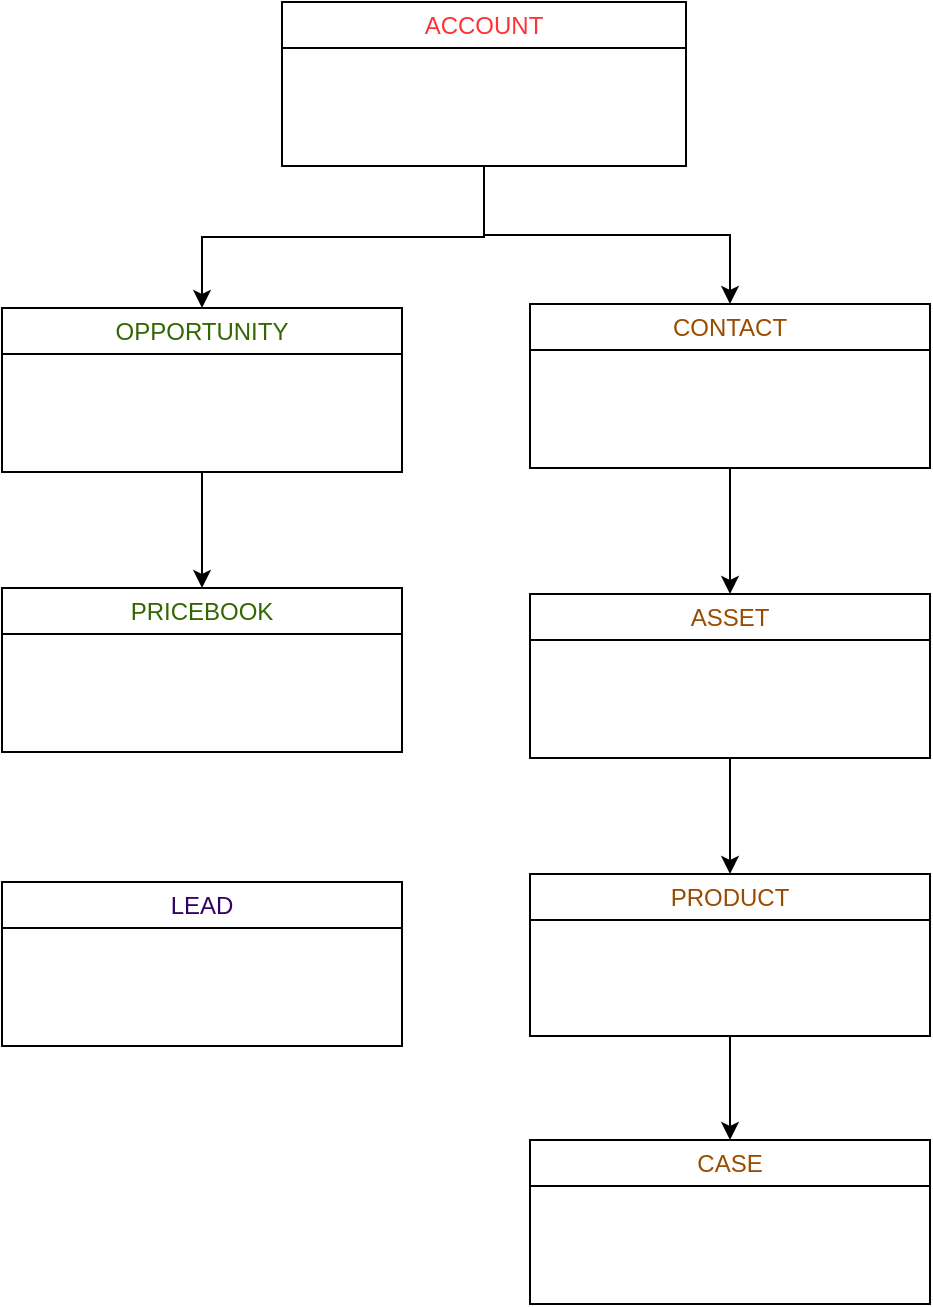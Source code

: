 <mxfile version="24.0.0" type="device">
  <diagram name="Página-1" id="J1tNGrEJXeHj_zxukqm2">
    <mxGraphModel dx="1779" dy="764" grid="0" gridSize="10" guides="1" tooltips="1" connect="1" arrows="1" fold="1" page="0" pageScale="1" pageWidth="827" pageHeight="1169" math="0" shadow="0">
      <root>
        <mxCell id="0" />
        <mxCell id="1" parent="0" />
        <mxCell id="173Qh6cBrk8Fb7nIv9VJ-14" style="edgeStyle=orthogonalEdgeStyle;rounded=0;orthogonalLoop=1;jettySize=auto;html=1;exitX=0.5;exitY=1;exitDx=0;exitDy=0;entryX=0.5;entryY=0;entryDx=0;entryDy=0;" edge="1" parent="1" source="173Qh6cBrk8Fb7nIv9VJ-5" target="173Qh6cBrk8Fb7nIv9VJ-7">
          <mxGeometry relative="1" as="geometry" />
        </mxCell>
        <mxCell id="173Qh6cBrk8Fb7nIv9VJ-15" style="edgeStyle=orthogonalEdgeStyle;rounded=0;orthogonalLoop=1;jettySize=auto;html=1;exitX=0.5;exitY=1;exitDx=0;exitDy=0;entryX=0.5;entryY=0;entryDx=0;entryDy=0;" edge="1" parent="1" source="173Qh6cBrk8Fb7nIv9VJ-5" target="173Qh6cBrk8Fb7nIv9VJ-9">
          <mxGeometry relative="1" as="geometry" />
        </mxCell>
        <mxCell id="173Qh6cBrk8Fb7nIv9VJ-5" value="&lt;span style=&quot;color: rgb(255, 51, 51); font-weight: 400;&quot;&gt;ACCOUNT&lt;/span&gt;" style="swimlane;whiteSpace=wrap;html=1;" vertex="1" parent="1">
          <mxGeometry x="-185" y="295" width="202" height="82" as="geometry">
            <mxRectangle x="-268" y="292" width="94" height="26" as="alternateBounds" />
          </mxGeometry>
        </mxCell>
        <mxCell id="173Qh6cBrk8Fb7nIv9VJ-21" style="edgeStyle=orthogonalEdgeStyle;rounded=0;orthogonalLoop=1;jettySize=auto;html=1;exitX=0.5;exitY=1;exitDx=0;exitDy=0;entryX=0.5;entryY=0;entryDx=0;entryDy=0;" edge="1" parent="1" source="173Qh6cBrk8Fb7nIv9VJ-7" target="173Qh6cBrk8Fb7nIv9VJ-8">
          <mxGeometry relative="1" as="geometry" />
        </mxCell>
        <mxCell id="173Qh6cBrk8Fb7nIv9VJ-7" value="&lt;span style=&quot;color: rgb(51, 102, 0); font-weight: 400;&quot;&gt;OPPORTUNITY&lt;/span&gt;" style="swimlane;whiteSpace=wrap;html=1;startSize=23;" vertex="1" parent="1">
          <mxGeometry x="-325" y="448" width="200" height="82" as="geometry">
            <mxRectangle x="-268" y="292" width="94" height="26" as="alternateBounds" />
          </mxGeometry>
        </mxCell>
        <mxCell id="173Qh6cBrk8Fb7nIv9VJ-8" value="&lt;span style=&quot;color: rgb(51, 102, 0); font-weight: 400;&quot;&gt;PRICEBOOK&lt;/span&gt;" style="swimlane;whiteSpace=wrap;html=1;startSize=23;" vertex="1" parent="1">
          <mxGeometry x="-325" y="588" width="200" height="82" as="geometry">
            <mxRectangle x="-268" y="292" width="94" height="26" as="alternateBounds" />
          </mxGeometry>
        </mxCell>
        <mxCell id="173Qh6cBrk8Fb7nIv9VJ-18" style="edgeStyle=orthogonalEdgeStyle;rounded=0;orthogonalLoop=1;jettySize=auto;html=1;entryX=0.5;entryY=0;entryDx=0;entryDy=0;" edge="1" parent="1" source="173Qh6cBrk8Fb7nIv9VJ-9" target="173Qh6cBrk8Fb7nIv9VJ-10">
          <mxGeometry relative="1" as="geometry" />
        </mxCell>
        <mxCell id="173Qh6cBrk8Fb7nIv9VJ-9" value="&lt;span style=&quot;color: rgb(153, 76, 0); font-weight: 400;&quot;&gt;CONTACT&lt;/span&gt;" style="swimlane;whiteSpace=wrap;html=1;" vertex="1" parent="1">
          <mxGeometry x="-61" y="446" width="200" height="82" as="geometry">
            <mxRectangle x="-268" y="292" width="94" height="26" as="alternateBounds" />
          </mxGeometry>
        </mxCell>
        <mxCell id="173Qh6cBrk8Fb7nIv9VJ-19" style="edgeStyle=orthogonalEdgeStyle;rounded=0;orthogonalLoop=1;jettySize=auto;html=1;exitX=0.5;exitY=1;exitDx=0;exitDy=0;entryX=0.5;entryY=0;entryDx=0;entryDy=0;" edge="1" parent="1" source="173Qh6cBrk8Fb7nIv9VJ-10" target="173Qh6cBrk8Fb7nIv9VJ-11">
          <mxGeometry relative="1" as="geometry" />
        </mxCell>
        <mxCell id="173Qh6cBrk8Fb7nIv9VJ-10" value="&lt;span style=&quot;color: rgb(153, 76, 0); font-weight: 400;&quot;&gt;ASSET&lt;/span&gt;" style="swimlane;whiteSpace=wrap;html=1;" vertex="1" parent="1">
          <mxGeometry x="-61" y="591" width="200" height="82" as="geometry">
            <mxRectangle x="-268" y="292" width="94" height="26" as="alternateBounds" />
          </mxGeometry>
        </mxCell>
        <mxCell id="173Qh6cBrk8Fb7nIv9VJ-20" style="edgeStyle=orthogonalEdgeStyle;rounded=0;orthogonalLoop=1;jettySize=auto;html=1;exitX=0.5;exitY=1;exitDx=0;exitDy=0;entryX=0.5;entryY=0;entryDx=0;entryDy=0;" edge="1" parent="1" source="173Qh6cBrk8Fb7nIv9VJ-11" target="173Qh6cBrk8Fb7nIv9VJ-12">
          <mxGeometry relative="1" as="geometry" />
        </mxCell>
        <mxCell id="173Qh6cBrk8Fb7nIv9VJ-11" value="&lt;span style=&quot;color: rgb(153, 76, 0); font-weight: 400;&quot;&gt;PRODUCT&lt;/span&gt;" style="swimlane;whiteSpace=wrap;html=1;" vertex="1" parent="1">
          <mxGeometry x="-61" y="731" width="200" height="81" as="geometry">
            <mxRectangle x="-268" y="292" width="94" height="26" as="alternateBounds" />
          </mxGeometry>
        </mxCell>
        <mxCell id="173Qh6cBrk8Fb7nIv9VJ-12" value="&lt;span style=&quot;color: rgb(153, 76, 0); font-weight: 400;&quot;&gt;CASE&lt;/span&gt;" style="swimlane;whiteSpace=wrap;html=1;" vertex="1" parent="1">
          <mxGeometry x="-61" y="864" width="200" height="82" as="geometry">
            <mxRectangle x="-268" y="292" width="94" height="26" as="alternateBounds" />
          </mxGeometry>
        </mxCell>
        <mxCell id="173Qh6cBrk8Fb7nIv9VJ-13" value="&lt;span style=&quot;font-weight: 400;&quot;&gt;&lt;font color=&quot;#330066&quot;&gt;LEAD&lt;/font&gt;&lt;/span&gt;" style="swimlane;whiteSpace=wrap;html=1;startSize=23;" vertex="1" parent="1">
          <mxGeometry x="-325" y="735" width="200" height="82" as="geometry">
            <mxRectangle x="-268" y="292" width="94" height="26" as="alternateBounds" />
          </mxGeometry>
        </mxCell>
      </root>
    </mxGraphModel>
  </diagram>
</mxfile>
